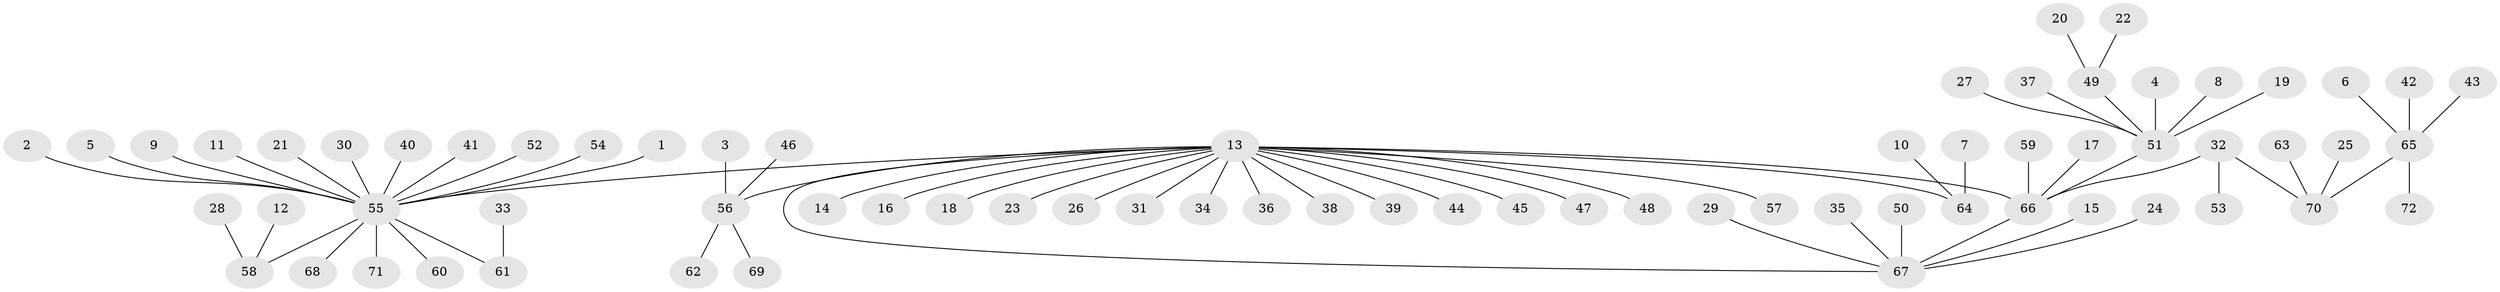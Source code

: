 // original degree distribution, {13: 0.006993006993006993, 11: 0.006993006993006993, 9: 0.013986013986013986, 4: 0.02097902097902098, 18: 0.006993006993006993, 6: 0.02097902097902098, 8: 0.006993006993006993, 1: 0.6713286713286714, 10: 0.006993006993006993, 2: 0.18181818181818182, 3: 0.03496503496503497, 5: 0.02097902097902098}
// Generated by graph-tools (version 1.1) at 2025/26/03/09/25 03:26:03]
// undirected, 72 vertices, 72 edges
graph export_dot {
graph [start="1"]
  node [color=gray90,style=filled];
  1;
  2;
  3;
  4;
  5;
  6;
  7;
  8;
  9;
  10;
  11;
  12;
  13;
  14;
  15;
  16;
  17;
  18;
  19;
  20;
  21;
  22;
  23;
  24;
  25;
  26;
  27;
  28;
  29;
  30;
  31;
  32;
  33;
  34;
  35;
  36;
  37;
  38;
  39;
  40;
  41;
  42;
  43;
  44;
  45;
  46;
  47;
  48;
  49;
  50;
  51;
  52;
  53;
  54;
  55;
  56;
  57;
  58;
  59;
  60;
  61;
  62;
  63;
  64;
  65;
  66;
  67;
  68;
  69;
  70;
  71;
  72;
  1 -- 55 [weight=1.0];
  2 -- 55 [weight=1.0];
  3 -- 56 [weight=1.0];
  4 -- 51 [weight=1.0];
  5 -- 55 [weight=1.0];
  6 -- 65 [weight=1.0];
  7 -- 64 [weight=1.0];
  8 -- 51 [weight=1.0];
  9 -- 55 [weight=1.0];
  10 -- 64 [weight=1.0];
  11 -- 55 [weight=1.0];
  12 -- 58 [weight=1.0];
  13 -- 14 [weight=1.0];
  13 -- 16 [weight=1.0];
  13 -- 18 [weight=1.0];
  13 -- 23 [weight=1.0];
  13 -- 26 [weight=1.0];
  13 -- 31 [weight=1.0];
  13 -- 34 [weight=1.0];
  13 -- 36 [weight=1.0];
  13 -- 38 [weight=1.0];
  13 -- 39 [weight=1.0];
  13 -- 44 [weight=1.0];
  13 -- 45 [weight=1.0];
  13 -- 47 [weight=1.0];
  13 -- 48 [weight=1.0];
  13 -- 55 [weight=1.0];
  13 -- 56 [weight=1.0];
  13 -- 57 [weight=1.0];
  13 -- 64 [weight=1.0];
  13 -- 66 [weight=1.0];
  13 -- 67 [weight=1.0];
  15 -- 67 [weight=1.0];
  17 -- 66 [weight=1.0];
  19 -- 51 [weight=1.0];
  20 -- 49 [weight=1.0];
  21 -- 55 [weight=1.0];
  22 -- 49 [weight=1.0];
  24 -- 67 [weight=1.0];
  25 -- 70 [weight=1.0];
  27 -- 51 [weight=1.0];
  28 -- 58 [weight=1.0];
  29 -- 67 [weight=1.0];
  30 -- 55 [weight=1.0];
  32 -- 53 [weight=1.0];
  32 -- 66 [weight=1.0];
  32 -- 70 [weight=1.0];
  33 -- 61 [weight=1.0];
  35 -- 67 [weight=1.0];
  37 -- 51 [weight=1.0];
  40 -- 55 [weight=1.0];
  41 -- 55 [weight=1.0];
  42 -- 65 [weight=1.0];
  43 -- 65 [weight=1.0];
  46 -- 56 [weight=1.0];
  49 -- 51 [weight=1.0];
  50 -- 67 [weight=1.0];
  51 -- 66 [weight=1.0];
  52 -- 55 [weight=1.0];
  54 -- 55 [weight=1.0];
  55 -- 58 [weight=1.0];
  55 -- 60 [weight=1.0];
  55 -- 61 [weight=1.0];
  55 -- 68 [weight=1.0];
  55 -- 71 [weight=1.0];
  56 -- 62 [weight=1.0];
  56 -- 69 [weight=1.0];
  59 -- 66 [weight=1.0];
  63 -- 70 [weight=1.0];
  65 -- 70 [weight=1.0];
  65 -- 72 [weight=1.0];
  66 -- 67 [weight=1.0];
}
